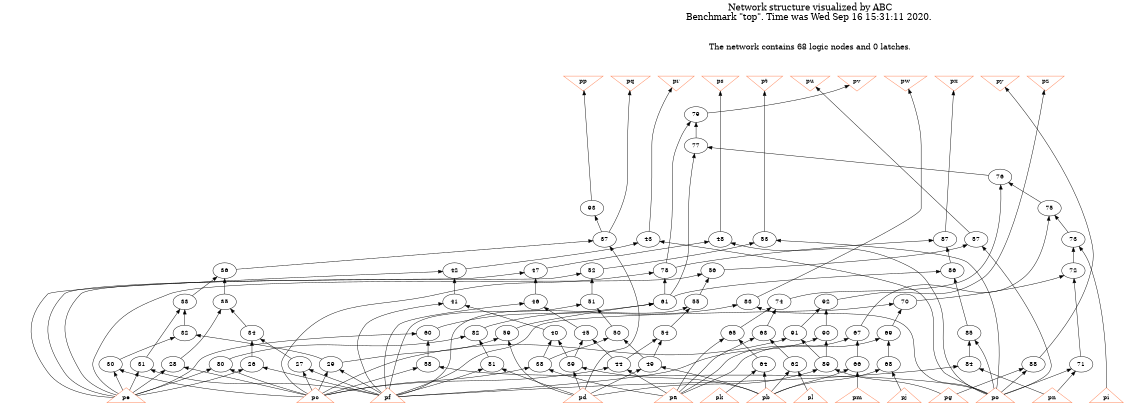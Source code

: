 # Network structure generated by ABC

digraph network {
size = "7.5,10";
center = true;
edge [dir = back];

{
  node [shape = plaintext];
  edge [style = invis];
  LevelTitle1 [label=""];
  LevelTitle2 [label=""];
  Level10 [label = ""];
  Level9 [label = ""];
  Level8 [label = ""];
  Level7 [label = ""];
  Level6 [label = ""];
  Level5 [label = ""];
  Level4 [label = ""];
  Level3 [label = ""];
  Level2 [label = ""];
  Level1 [label = ""];
  Level0 [label = ""];
  LevelTitle1 ->  LevelTitle2 ->  Level10 ->  Level9 ->  Level8 ->  Level7 ->  Level6 ->  Level5 ->  Level4 ->  Level3 ->  Level2 ->  Level1 ->  Level0;
}

{
  rank = same;
  LevelTitle1;
  title1 [shape=plaintext,
          fontsize=20,
          fontname = "Times-Roman",
          label="Network structure visualized by ABC\nBenchmark \"top\". Time was Wed Sep 16 15:31:11 2020. "
         ];
}

{
  rank = same;
  LevelTitle2;
  title2 [shape=plaintext,
          fontsize=18,
          fontname = "Times-Roman",
          label="The network contains 68 logic nodes and 0 latches.\n"
         ];
}

{
  rank = same;
  Level10;
  Node15 [label = "pp", shape = invtriangle, color = coral, fillcolor = coral];
  Node16 [label = "pq", shape = invtriangle, color = coral, fillcolor = coral];
  Node17 [label = "pr", shape = invtriangle, color = coral, fillcolor = coral];
  Node18 [label = "ps", shape = invtriangle, color = coral, fillcolor = coral];
  Node19 [label = "pt", shape = invtriangle, color = coral, fillcolor = coral];
  Node20 [label = "pu", shape = invtriangle, color = coral, fillcolor = coral];
  Node21 [label = "pv", shape = invtriangle, color = coral, fillcolor = coral];
  Node22 [label = "pw", shape = invtriangle, color = coral, fillcolor = coral];
  Node23 [label = "px", shape = invtriangle, color = coral, fillcolor = coral];
  Node24 [label = "py", shape = invtriangle, color = coral, fillcolor = coral];
  Node25 [label = "pz", shape = invtriangle, color = coral, fillcolor = coral];
}

{
  rank = same;
  Level9;
  Node79 [label = "79\n", shape = ellipse];
}

{
  rank = same;
  Level8;
  Node77 [label = "77\n", shape = ellipse];
}

{
  rank = same;
  Level7;
  Node76 [label = "76\n", shape = ellipse];
}

{
  rank = same;
  Level6;
  Node75 [label = "75\n", shape = ellipse];
  Node93 [label = "93\n", shape = ellipse];
}

{
  rank = same;
  Level5;
  Node37 [label = "37\n", shape = ellipse];
  Node43 [label = "43\n", shape = ellipse];
  Node48 [label = "48\n", shape = ellipse];
  Node53 [label = "53\n", shape = ellipse];
  Node57 [label = "57\n", shape = ellipse];
  Node73 [label = "73\n", shape = ellipse];
  Node87 [label = "87\n", shape = ellipse];
}

{
  rank = same;
  Level4;
  Node36 [label = "36\n", shape = ellipse];
  Node42 [label = "42\n", shape = ellipse];
  Node47 [label = "47\n", shape = ellipse];
  Node52 [label = "52\n", shape = ellipse];
  Node56 [label = "56\n", shape = ellipse];
  Node72 [label = "72\n", shape = ellipse];
  Node78 [label = "78\n", shape = ellipse];
  Node86 [label = "86\n", shape = ellipse];
}

{
  rank = same;
  Level3;
  Node33 [label = "33\n", shape = ellipse];
  Node35 [label = "35\n", shape = ellipse];
  Node41 [label = "41\n", shape = ellipse];
  Node46 [label = "46\n", shape = ellipse];
  Node51 [label = "51\n", shape = ellipse];
  Node55 [label = "55\n", shape = ellipse];
  Node61 [label = "61\n", shape = ellipse];
  Node70 [label = "70\n", shape = ellipse];
  Node74 [label = "74\n", shape = ellipse];
  Node83 [label = "83\n", shape = ellipse];
  Node92 [label = "92\n", shape = ellipse];
}

{
  rank = same;
  Level2;
  Node32 [label = "32\n", shape = ellipse];
  Node34 [label = "34\n", shape = ellipse];
  Node40 [label = "40\n", shape = ellipse];
  Node45 [label = "45\n", shape = ellipse];
  Node50 [label = "50\n", shape = ellipse];
  Node54 [label = "54\n", shape = ellipse];
  Node59 [label = "59\n", shape = ellipse];
  Node60 [label = "60\n", shape = ellipse];
  Node63 [label = "63\n", shape = ellipse];
  Node65 [label = "65\n", shape = ellipse];
  Node67 [label = "67\n", shape = ellipse];
  Node69 [label = "69\n", shape = ellipse];
  Node82 [label = "82\n", shape = ellipse];
  Node85 [label = "85\n", shape = ellipse];
  Node90 [label = "90\n", shape = ellipse];
  Node91 [label = "91\n", shape = ellipse];
}

{
  rank = same;
  Level1;
  Node26 [label = "26\n", shape = ellipse];
  Node27 [label = "27\n", shape = ellipse];
  Node28 [label = "28\n", shape = ellipse];
  Node29 [label = "29\n", shape = ellipse];
  Node30 [label = "30\n", shape = ellipse];
  Node31 [label = "31\n", shape = ellipse];
  Node38 [label = "38\n", shape = ellipse];
  Node39 [label = "39\n", shape = ellipse];
  Node44 [label = "44\n", shape = ellipse];
  Node49 [label = "49\n", shape = ellipse];
  Node58 [label = "58\n", shape = ellipse];
  Node62 [label = "62\n", shape = ellipse];
  Node64 [label = "64\n", shape = ellipse];
  Node66 [label = "66\n", shape = ellipse];
  Node68 [label = "68\n", shape = ellipse];
  Node71 [label = "71\n", shape = ellipse];
  Node80 [label = "80\n", shape = ellipse];
  Node81 [label = "81\n", shape = ellipse];
  Node84 [label = "84\n", shape = ellipse];
  Node88 [label = "88\n", shape = ellipse];
  Node89 [label = "89\n", shape = ellipse];
}

{
  rank = same;
  Level0;
  Node1 [label = "pa", shape = triangle, color = coral, fillcolor = coral];
  Node2 [label = "pb", shape = triangle, color = coral, fillcolor = coral];
  Node3 [label = "pc", shape = triangle, color = coral, fillcolor = coral];
  Node4 [label = "pd", shape = triangle, color = coral, fillcolor = coral];
  Node5 [label = "pe", shape = triangle, color = coral, fillcolor = coral];
  Node6 [label = "pf", shape = triangle, color = coral, fillcolor = coral];
  Node7 [label = "pg", shape = triangle, color = coral, fillcolor = coral];
  Node8 [label = "pi", shape = triangle, color = coral, fillcolor = coral];
  Node9 [label = "pj", shape = triangle, color = coral, fillcolor = coral];
  Node10 [label = "pk", shape = triangle, color = coral, fillcolor = coral];
  Node11 [label = "pl", shape = triangle, color = coral, fillcolor = coral];
  Node12 [label = "pm", shape = triangle, color = coral, fillcolor = coral];
  Node13 [label = "pn", shape = triangle, color = coral, fillcolor = coral];
  Node14 [label = "po", shape = triangle, color = coral, fillcolor = coral];
}

title1 -> title2 [style = invis];
title2 -> Node15 [style = invis];
title2 -> Node16 [style = invis];
title2 -> Node17 [style = invis];
title2 -> Node18 [style = invis];
title2 -> Node19 [style = invis];
title2 -> Node20 [style = invis];
title2 -> Node21 [style = invis];
title2 -> Node22 [style = invis];
title2 -> Node23 [style = invis];
title2 -> Node24 [style = invis];
title2 -> Node25 [style = invis];
Node15 -> Node16 [style = invis];
Node16 -> Node17 [style = invis];
Node17 -> Node18 [style = invis];
Node18 -> Node19 [style = invis];
Node19 -> Node20 [style = invis];
Node20 -> Node21 [style = invis];
Node21 -> Node22 [style = invis];
Node22 -> Node23 [style = invis];
Node23 -> Node24 [style = invis];
Node24 -> Node25 [style = invis];
Node15 -> Node93 [style = solid];
Node16 -> Node37 [style = solid];
Node17 -> Node43 [style = solid];
Node18 -> Node48 [style = solid];
Node19 -> Node53 [style = solid];
Node20 -> Node57 [style = solid];
Node21 -> Node79 [style = solid];
Node22 -> Node83 [style = solid];
Node23 -> Node87 [style = solid];
Node24 -> Node88 [style = solid];
Node25 -> Node92 [style = solid];
Node26 -> Node5 [style = solid];
Node26 -> Node6 [style = solid];
Node27 -> Node3 [style = solid];
Node27 -> Node6 [style = solid];
Node28 -> Node3 [style = solid];
Node28 -> Node5 [style = solid];
Node29 -> Node3 [style = solid];
Node29 -> Node6 [style = solid];
Node30 -> Node3 [style = solid];
Node30 -> Node5 [style = solid];
Node31 -> Node5 [style = solid];
Node31 -> Node6 [style = solid];
Node32 -> Node29 [style = solid];
Node32 -> Node30 [style = solid];
Node33 -> Node31 [style = solid];
Node33 -> Node32 [style = solid];
Node34 -> Node26 [style = solid];
Node34 -> Node27 [style = solid];
Node35 -> Node28 [style = solid];
Node35 -> Node34 [style = solid];
Node36 -> Node33 [style = solid];
Node36 -> Node35 [style = solid];
Node37 -> Node4 [style = solid];
Node37 -> Node36 [style = solid];
Node38 -> Node1 [style = solid];
Node38 -> Node3 [style = solid];
Node39 -> Node2 [style = solid];
Node39 -> Node4 [style = solid];
Node40 -> Node38 [style = solid];
Node40 -> Node39 [style = solid];
Node41 -> Node6 [style = solid];
Node41 -> Node40 [style = solid];
Node42 -> Node5 [style = solid];
Node42 -> Node41 [style = solid];
Node43 -> Node14 [style = solid];
Node43 -> Node42 [style = solid];
Node44 -> Node1 [style = solid];
Node44 -> Node3 [style = solid];
Node45 -> Node39 [style = solid];
Node45 -> Node44 [style = solid];
Node46 -> Node6 [style = solid];
Node46 -> Node45 [style = solid];
Node47 -> Node5 [style = solid];
Node47 -> Node46 [style = solid];
Node48 -> Node14 [style = solid];
Node48 -> Node47 [style = solid];
Node49 -> Node2 [style = solid];
Node49 -> Node4 [style = solid];
Node50 -> Node38 [style = solid];
Node50 -> Node49 [style = solid];
Node51 -> Node6 [style = solid];
Node51 -> Node50 [style = solid];
Node52 -> Node5 [style = solid];
Node52 -> Node51 [style = solid];
Node53 -> Node14 [style = solid];
Node53 -> Node52 [style = solid];
Node54 -> Node44 [style = solid];
Node54 -> Node49 [style = solid];
Node55 -> Node6 [style = solid];
Node55 -> Node54 [style = solid];
Node56 -> Node5 [style = solid];
Node56 -> Node55 [style = solid];
Node57 -> Node14 [style = solid];
Node57 -> Node56 [style = solid];
Node58 -> Node3 [style = solid];
Node58 -> Node14 [style = solid];
Node59 -> Node4 [style = solid];
Node59 -> Node29 [style = solid];
Node60 -> Node5 [style = solid];
Node60 -> Node58 [style = solid];
Node61 -> Node59 [style = solid];
Node61 -> Node60 [style = solid];
Node62 -> Node2 [style = solid];
Node62 -> Node11 [style = solid];
Node63 -> Node1 [style = solid];
Node63 -> Node62 [style = solid];
Node64 -> Node2 [style = solid];
Node64 -> Node10 [style = solid];
Node65 -> Node1 [style = solid];
Node65 -> Node64 [style = solid];
Node66 -> Node2 [style = solid];
Node66 -> Node12 [style = solid];
Node67 -> Node1 [style = solid];
Node67 -> Node66 [style = solid];
Node68 -> Node2 [style = solid];
Node68 -> Node9 [style = solid];
Node69 -> Node1 [style = solid];
Node69 -> Node68 [style = solid];
Node70 -> Node6 [style = solid];
Node70 -> Node69 [style = solid];
Node71 -> Node13 [style = solid];
Node71 -> Node14 [style = solid];
Node72 -> Node70 [style = solid];
Node72 -> Node71 [style = solid];
Node73 -> Node8 [style = solid];
Node73 -> Node72 [style = solid];
Node74 -> Node63 [style = solid];
Node74 -> Node65 [style = solid];
Node75 -> Node67 [style = solid];
Node75 -> Node73 [style = solid];
Node76 -> Node74 [style = solid];
Node76 -> Node75 [style = solid];
Node77 -> Node61 [style = solid];
Node77 -> Node76 [style = solid];
Node78 -> Node3 [style = solid];
Node78 -> Node61 [style = solid];
Node79 -> Node77 [style = solid];
Node79 -> Node78 [style = solid];
Node80 -> Node3 [style = solid];
Node80 -> Node5 [style = solid];
Node81 -> Node4 [style = solid];
Node81 -> Node6 [style = solid];
Node82 -> Node80 [style = solid];
Node82 -> Node81 [style = solid];
Node83 -> Node14 [style = solid];
Node83 -> Node82 [style = solid];
Node84 -> Node6 [style = solid];
Node84 -> Node13 [style = solid];
Node85 -> Node14 [style = solid];
Node85 -> Node84 [style = solid];
Node86 -> Node61 [style = solid];
Node86 -> Node85 [style = solid];
Node87 -> Node78 [style = solid];
Node87 -> Node86 [style = solid];
Node88 -> Node7 [style = solid];
Node88 -> Node14 [style = solid];
Node89 -> Node4 [style = solid];
Node89 -> Node7 [style = solid];
Node90 -> Node6 [style = solid];
Node90 -> Node89 [style = solid];
Node91 -> Node3 [style = solid];
Node91 -> Node89 [style = solid];
Node92 -> Node90 [style = solid];
Node92 -> Node91 [style = solid];
Node93 -> Node37 [style = solid];
}

